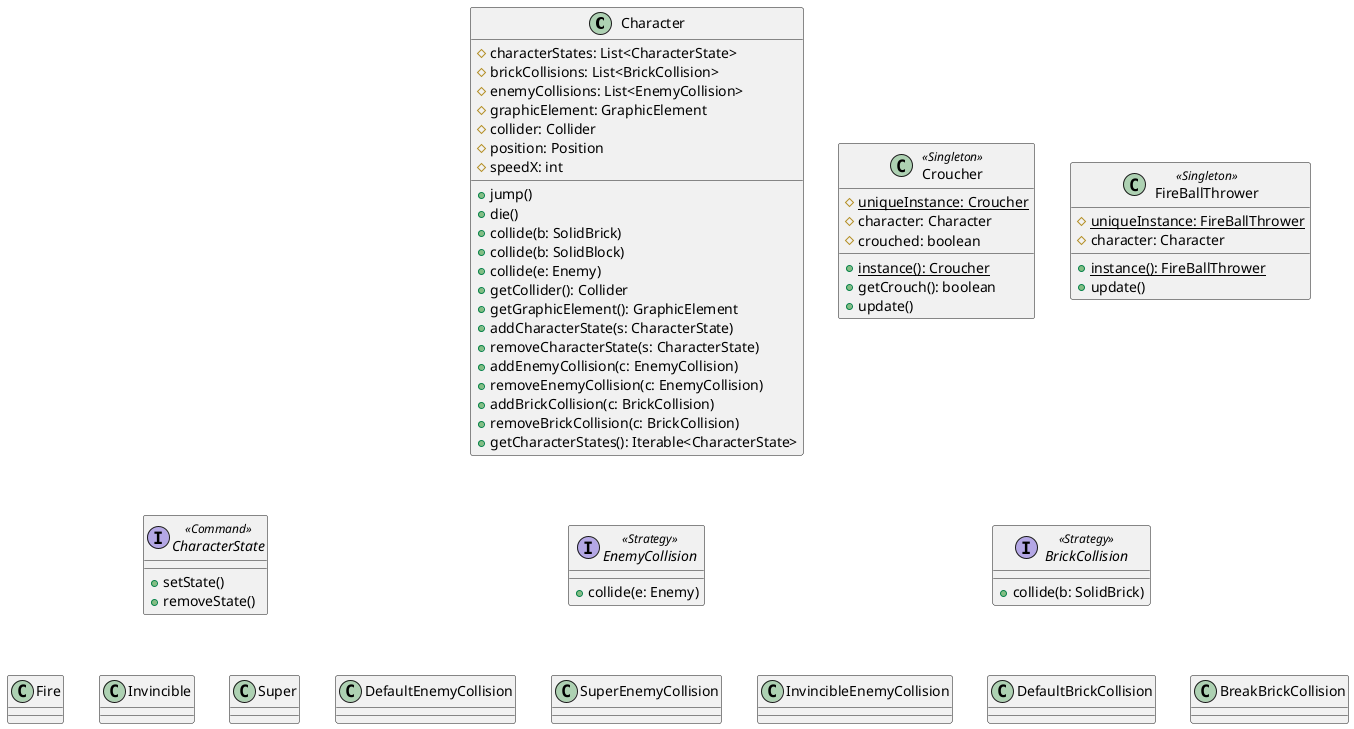 @startuml
class Character {
    #characterStates: List<CharacterState>
    #brickCollisions: List<BrickCollision>
    #enemyCollisions: List<EnemyCollision>
    #graphicElement: GraphicElement
    #collider: Collider
    #position: Position
    #speedX: int
    +jump()
    +die()
    +collide(b: SolidBrick)
    +collide(b: SolidBlock)
    +collide(e: Enemy)
    +getCollider(): Collider
    +getGraphicElement(): GraphicElement
    +addCharacterState(s: CharacterState)
    +removeCharacterState(s: CharacterState)
    +addEnemyCollision(c: EnemyCollision)
    +removeEnemyCollision(c: EnemyCollision)
    +addBrickCollision(c: BrickCollision)
    +removeBrickCollision(c: BrickCollision)
    +getCharacterStates(): Iterable<CharacterState>
}

interface BrickCollision <<Strategy>> {
    +collide(b: SolidBrick)
}

DefaultBrickCollision .u[hidden].|> BrickCollision
BreakBrickCollision .u[hidden].|> BrickCollision

interface EnemyCollision <<Strategy>> {
    +collide(e: Enemy)
}

DefaultEnemyCollision .u[hidden].|> EnemyCollision
SuperEnemyCollision .u[hidden].|> EnemyCollision
InvincibleEnemyCollision .u[hidden].|> EnemyCollision

together {
    class FireBallThrower <<Singleton>> {
        #{static} uniqueInstance: FireBallThrower
        +{static} instance(): FireBallThrower
        #character: Character
        +update()
    }

    class Croucher <<Singleton>> {
        #{static} uniqueInstance: Croucher
        +{static} instance(): Croucher
        #character: Character
        #crouched: boolean
        +getCrouch(): boolean
        +update()
    }
}

interface CharacterState <<Command>> {
    +setState()
    +removeState()
}

Fire .u[hidden].|> CharacterState
Invincible .u[hidden].|> CharacterState
Super .u[hidden].|> CharacterState

' FORMATTING
Character -d[hidden]-> BrickCollision
Character -d[hidden]-> EnemyCollision
Character -d[hidden]-> CharacterState
@enduml
